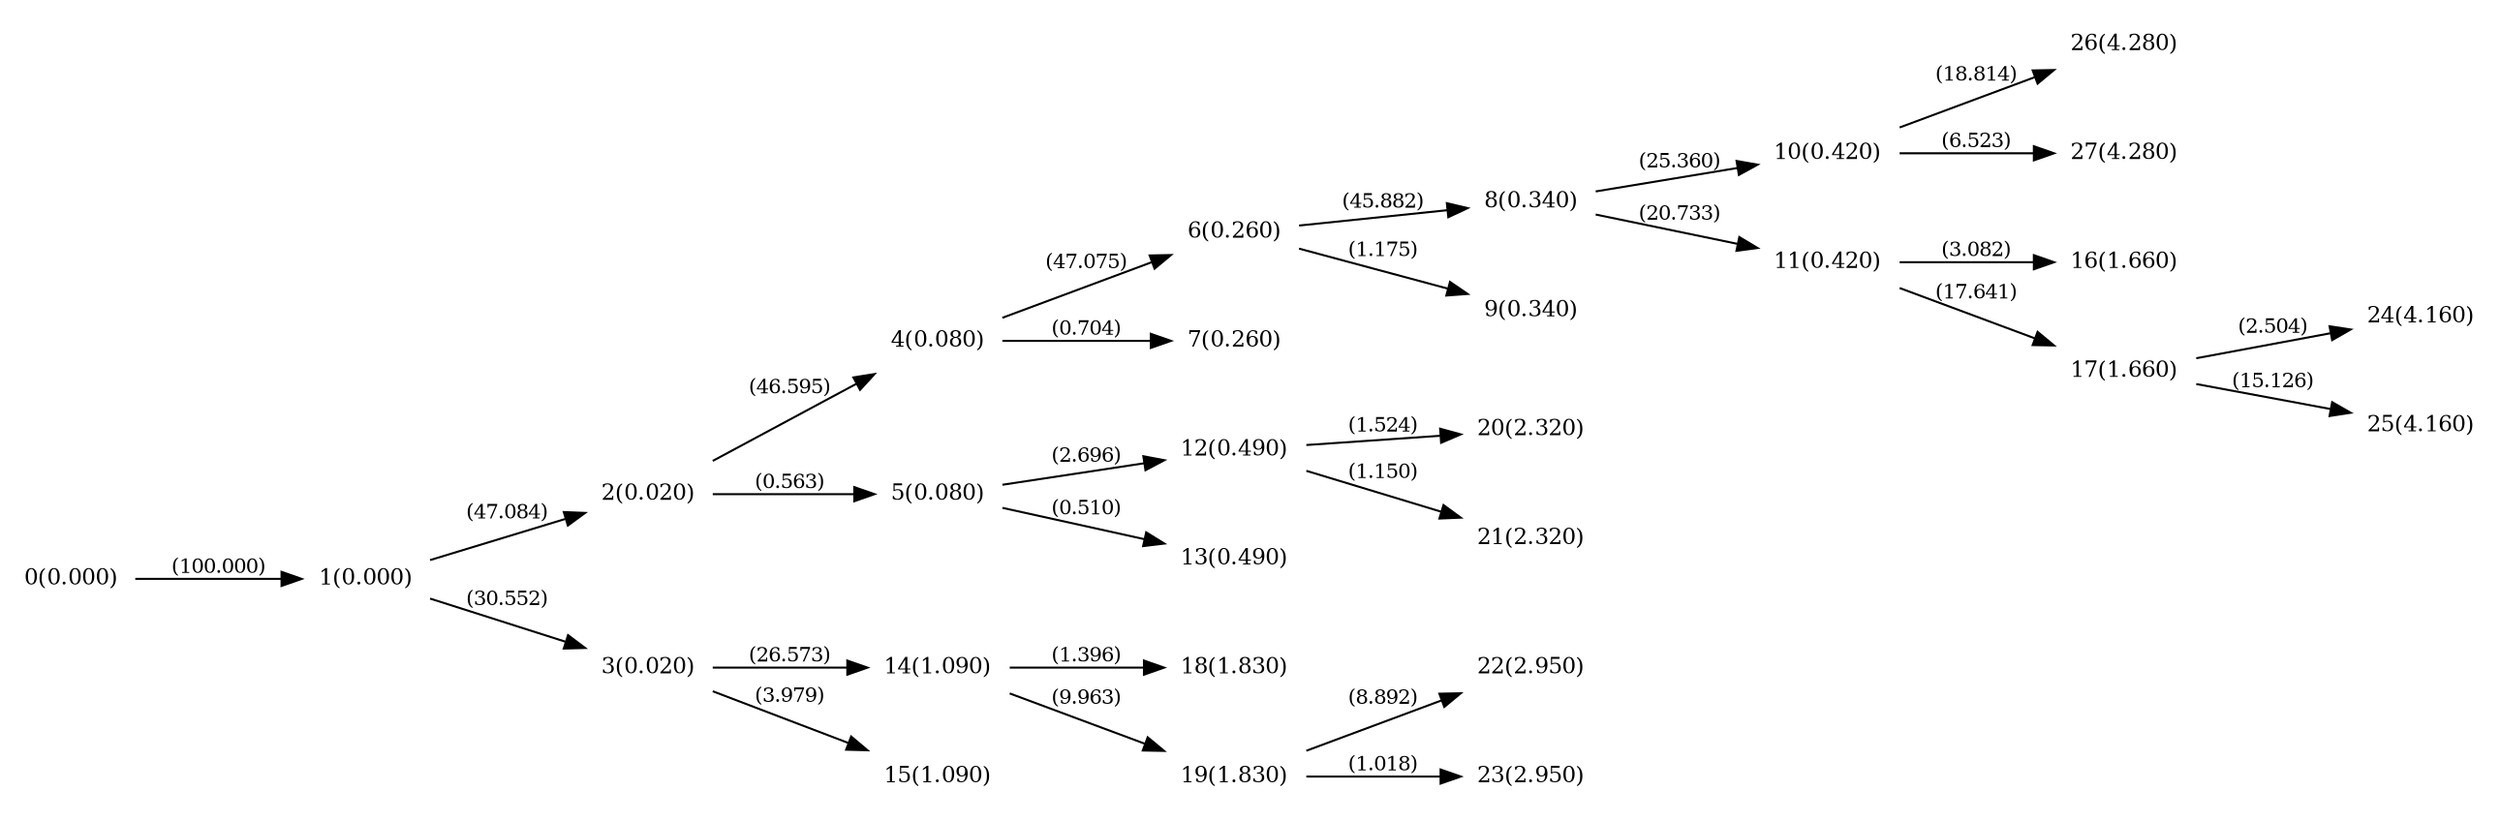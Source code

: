 digraph "graph" {

rankdir="LR";
node [shape=plaintext, fontsize=11];
edge [fontsize=10];

0 [label="0(0.000)"];
1 [label="1(0.000)"];
2 [label="2(0.020)"];
3 [label="3(0.020)"];
4 [label="4(0.080)"];
5 [label="5(0.080)"];
6 [label="6(0.260)"];
7 [label="7(0.260)"];
8 [label="8(0.340)"];
9 [label="9(0.340)"];
10 [label="10(0.420)"];
11 [label="11(0.420)"];
12 [label="12(0.490)"];
13 [label="13(0.490)"];
14 [label="14(1.090)"];
15 [label="15(1.090)"];
16 [label="16(1.660)"];
17 [label="17(1.660)"];
18 [label="18(1.830)"];
19 [label="19(1.830)"];
20 [label="20(2.320)"];
21 [label="21(2.320)"];
22 [label="22(2.950)"];
23 [label="23(2.950)"];
24 [label="24(4.160)"];
25 [label="25(4.160)"];
26 [label="26(4.280)"];
27 [label="27(4.280)"];

0->1 [label="(100.000)"];
1->2 [label="(47.084)"];
1->3 [label="(30.552)"];
2->4 [label="(46.595)"];
2->5 [label="(0.563)"];
4->6 [label="(47.075)"];
4->7 [label="(0.704)"];
6->8 [label="(45.882)"];
6->9 [label="(1.175)"];
8->10 [label="(25.360)"];
8->11 [label="(20.733)"];
5->12 [label="(2.696)"];
5->13 [label="(0.510)"];
3->14 [label="(26.573)"];
3->15 [label="(3.979)"];
11->16 [label="(3.082)"];
11->17 [label="(17.641)"];
14->18 [label="(1.396)"];
14->19 [label="(9.963)"];
12->20 [label="(1.524)"];
12->21 [label="(1.150)"];
19->22 [label="(8.892)"];
19->23 [label="(1.018)"];
17->24 [label="(2.504)"];
17->25 [label="(15.126)"];
10->26 [label="(18.814)"];
10->27 [label="(6.523)"];

}
